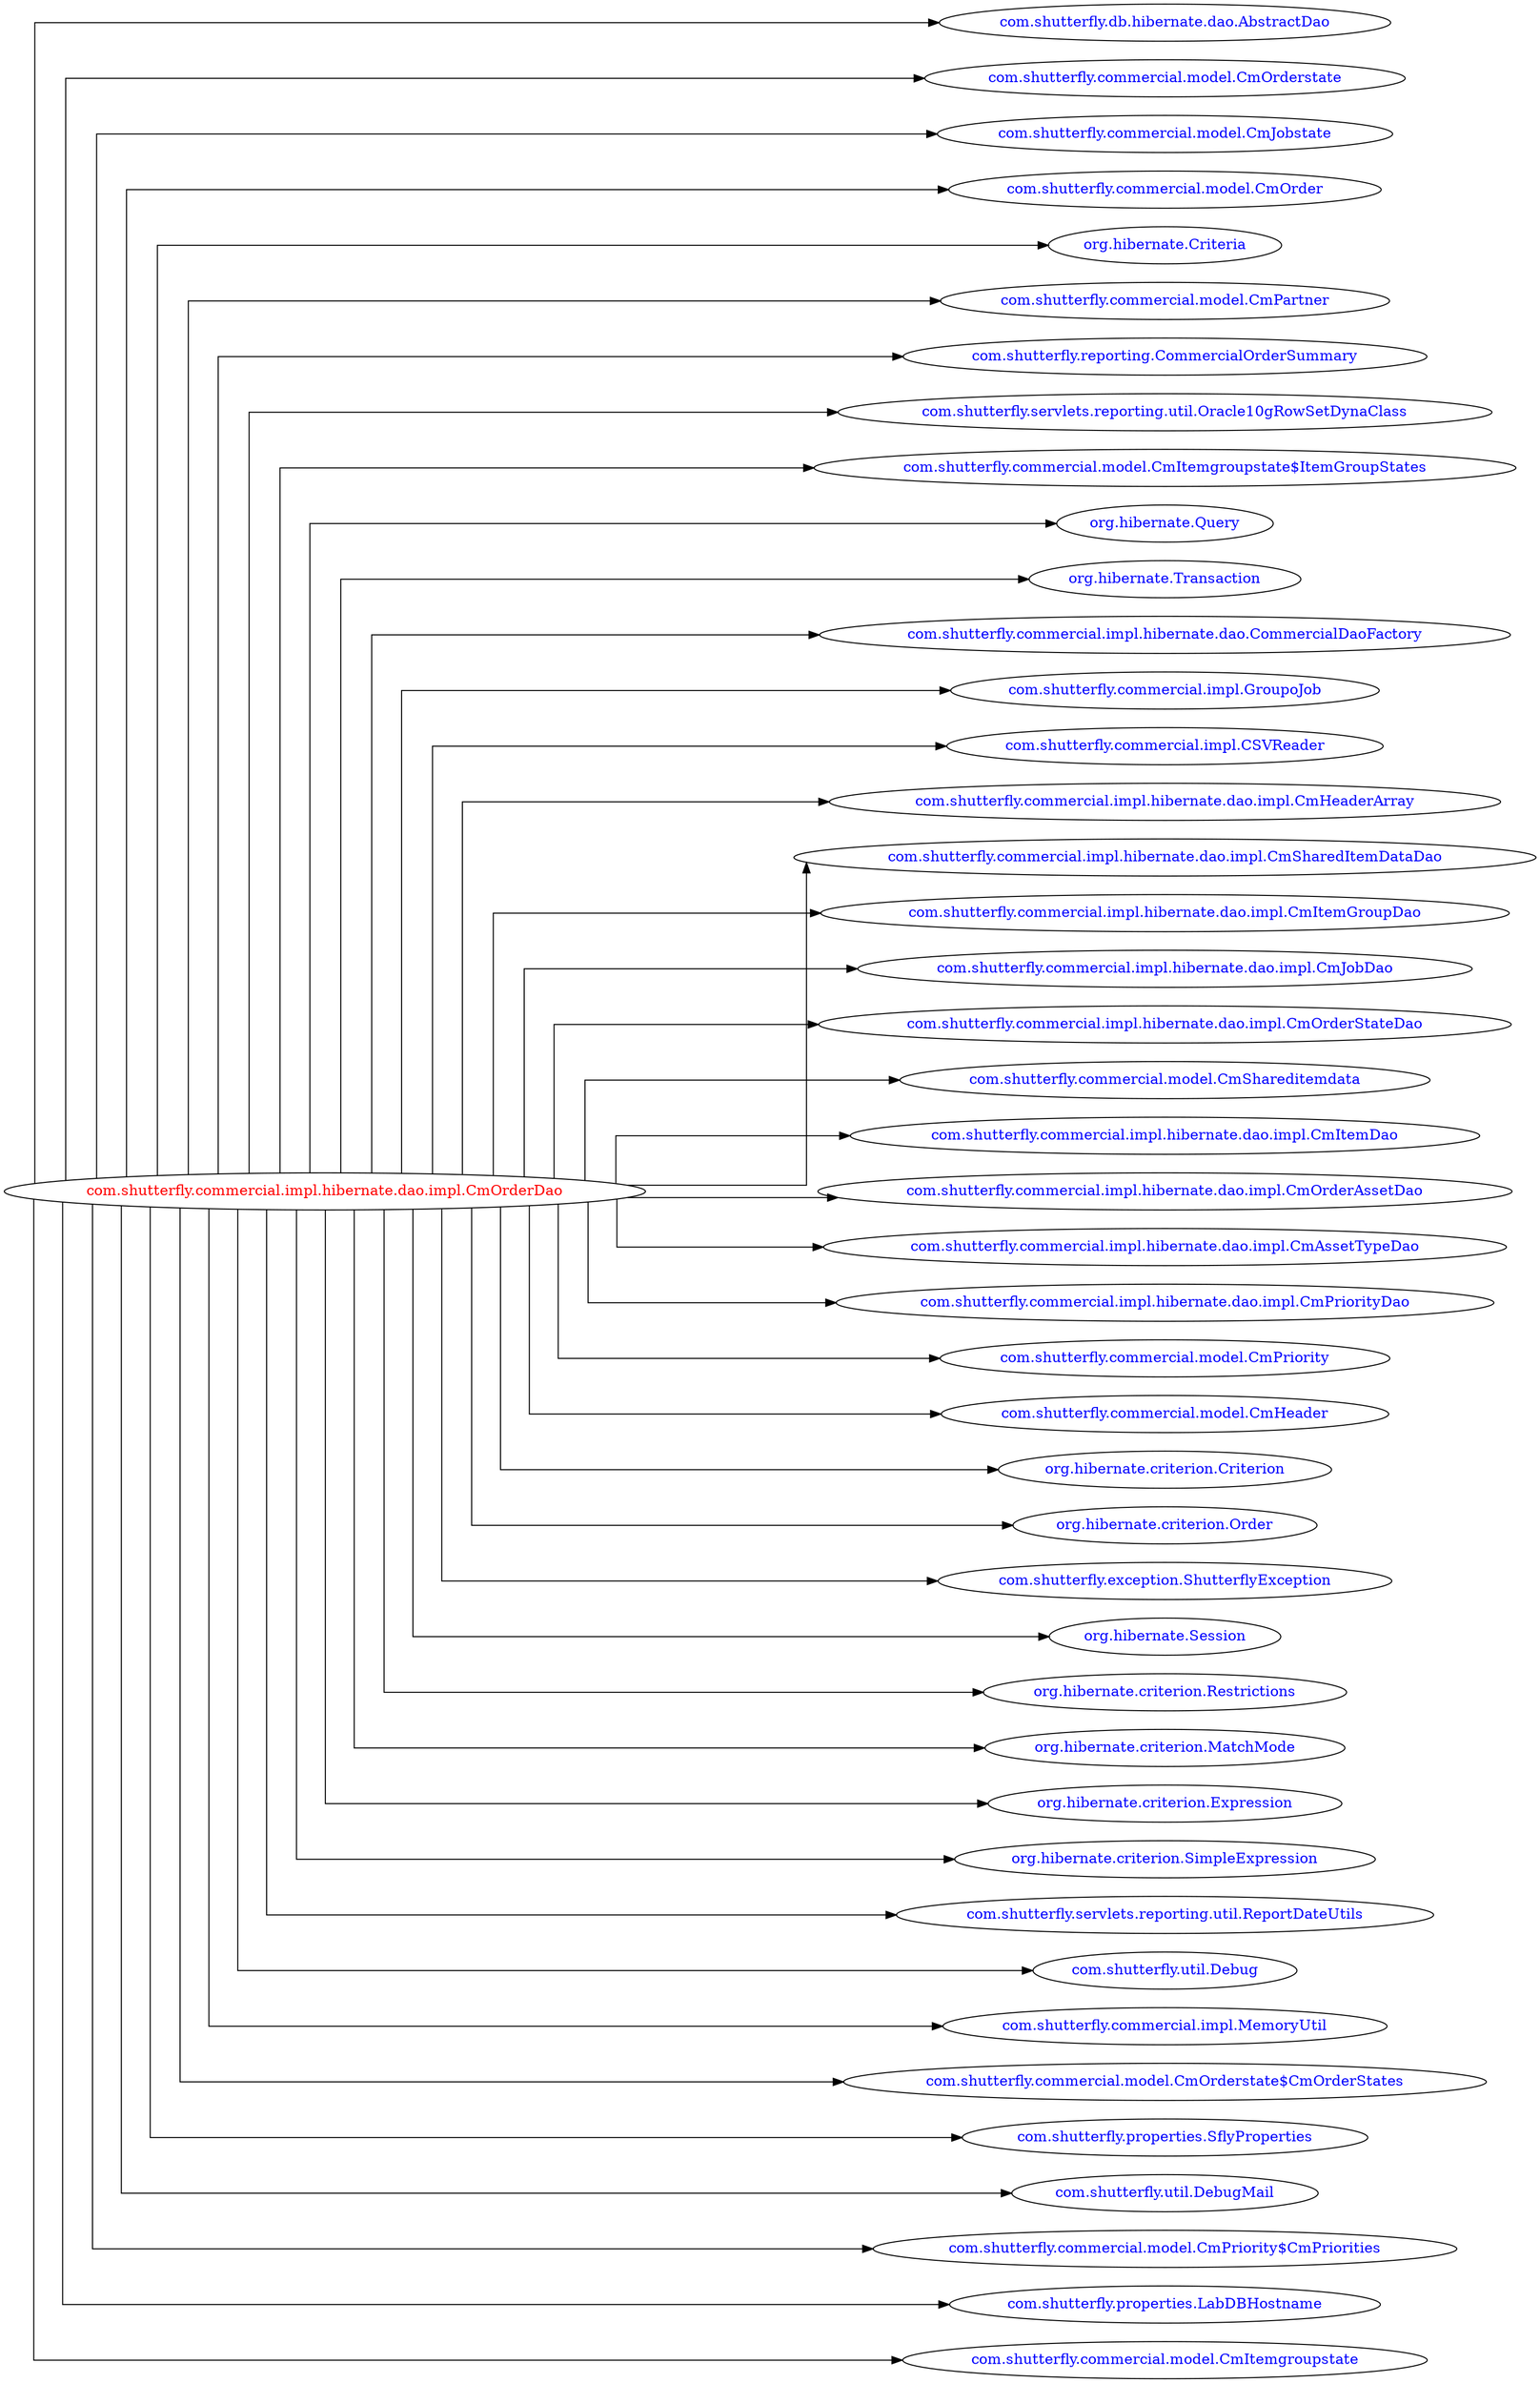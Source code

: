 digraph dependencyGraph {
 concentrate=true;
 ranksep="2.0";
 rankdir="LR"; 
 splines="ortho";
"com.shutterfly.commercial.impl.hibernate.dao.impl.CmOrderDao" [fontcolor="red"];
"com.shutterfly.db.hibernate.dao.AbstractDao" [ fontcolor="blue" ];
"com.shutterfly.commercial.impl.hibernate.dao.impl.CmOrderDao"->"com.shutterfly.db.hibernate.dao.AbstractDao";
"com.shutterfly.commercial.model.CmOrderstate" [ fontcolor="blue" ];
"com.shutterfly.commercial.impl.hibernate.dao.impl.CmOrderDao"->"com.shutterfly.commercial.model.CmOrderstate";
"com.shutterfly.commercial.model.CmJobstate" [ fontcolor="blue" ];
"com.shutterfly.commercial.impl.hibernate.dao.impl.CmOrderDao"->"com.shutterfly.commercial.model.CmJobstate";
"com.shutterfly.commercial.model.CmOrder" [ fontcolor="blue" ];
"com.shutterfly.commercial.impl.hibernate.dao.impl.CmOrderDao"->"com.shutterfly.commercial.model.CmOrder";
"org.hibernate.Criteria" [ fontcolor="blue" ];
"com.shutterfly.commercial.impl.hibernate.dao.impl.CmOrderDao"->"org.hibernate.Criteria";
"com.shutterfly.commercial.model.CmPartner" [ fontcolor="blue" ];
"com.shutterfly.commercial.impl.hibernate.dao.impl.CmOrderDao"->"com.shutterfly.commercial.model.CmPartner";
"com.shutterfly.reporting.CommercialOrderSummary" [ fontcolor="blue" ];
"com.shutterfly.commercial.impl.hibernate.dao.impl.CmOrderDao"->"com.shutterfly.reporting.CommercialOrderSummary";
"com.shutterfly.servlets.reporting.util.Oracle10gRowSetDynaClass" [ fontcolor="blue" ];
"com.shutterfly.commercial.impl.hibernate.dao.impl.CmOrderDao"->"com.shutterfly.servlets.reporting.util.Oracle10gRowSetDynaClass";
"com.shutterfly.commercial.model.CmItemgroupstate$ItemGroupStates" [ fontcolor="blue" ];
"com.shutterfly.commercial.impl.hibernate.dao.impl.CmOrderDao"->"com.shutterfly.commercial.model.CmItemgroupstate$ItemGroupStates";
"org.hibernate.Query" [ fontcolor="blue" ];
"com.shutterfly.commercial.impl.hibernate.dao.impl.CmOrderDao"->"org.hibernate.Query";
"org.hibernate.Transaction" [ fontcolor="blue" ];
"com.shutterfly.commercial.impl.hibernate.dao.impl.CmOrderDao"->"org.hibernate.Transaction";
"com.shutterfly.commercial.impl.hibernate.dao.CommercialDaoFactory" [ fontcolor="blue" ];
"com.shutterfly.commercial.impl.hibernate.dao.impl.CmOrderDao"->"com.shutterfly.commercial.impl.hibernate.dao.CommercialDaoFactory";
"com.shutterfly.commercial.impl.GroupoJob" [ fontcolor="blue" ];
"com.shutterfly.commercial.impl.hibernate.dao.impl.CmOrderDao"->"com.shutterfly.commercial.impl.GroupoJob";
"com.shutterfly.commercial.impl.CSVReader" [ fontcolor="blue" ];
"com.shutterfly.commercial.impl.hibernate.dao.impl.CmOrderDao"->"com.shutterfly.commercial.impl.CSVReader";
"com.shutterfly.commercial.impl.hibernate.dao.impl.CmHeaderArray" [ fontcolor="blue" ];
"com.shutterfly.commercial.impl.hibernate.dao.impl.CmOrderDao"->"com.shutterfly.commercial.impl.hibernate.dao.impl.CmHeaderArray";
"com.shutterfly.commercial.impl.hibernate.dao.impl.CmSharedItemDataDao" [ fontcolor="blue" ];
"com.shutterfly.commercial.impl.hibernate.dao.impl.CmOrderDao"->"com.shutterfly.commercial.impl.hibernate.dao.impl.CmSharedItemDataDao";
"com.shutterfly.commercial.impl.hibernate.dao.impl.CmItemGroupDao" [ fontcolor="blue" ];
"com.shutterfly.commercial.impl.hibernate.dao.impl.CmOrderDao"->"com.shutterfly.commercial.impl.hibernate.dao.impl.CmItemGroupDao";
"com.shutterfly.commercial.impl.hibernate.dao.impl.CmJobDao" [ fontcolor="blue" ];
"com.shutterfly.commercial.impl.hibernate.dao.impl.CmOrderDao"->"com.shutterfly.commercial.impl.hibernate.dao.impl.CmJobDao";
"com.shutterfly.commercial.impl.hibernate.dao.impl.CmOrderStateDao" [ fontcolor="blue" ];
"com.shutterfly.commercial.impl.hibernate.dao.impl.CmOrderDao"->"com.shutterfly.commercial.impl.hibernate.dao.impl.CmOrderStateDao";
"com.shutterfly.commercial.model.CmShareditemdata" [ fontcolor="blue" ];
"com.shutterfly.commercial.impl.hibernate.dao.impl.CmOrderDao"->"com.shutterfly.commercial.model.CmShareditemdata";
"com.shutterfly.commercial.impl.hibernate.dao.impl.CmItemDao" [ fontcolor="blue" ];
"com.shutterfly.commercial.impl.hibernate.dao.impl.CmOrderDao"->"com.shutterfly.commercial.impl.hibernate.dao.impl.CmItemDao";
"com.shutterfly.commercial.impl.hibernate.dao.impl.CmOrderAssetDao" [ fontcolor="blue" ];
"com.shutterfly.commercial.impl.hibernate.dao.impl.CmOrderDao"->"com.shutterfly.commercial.impl.hibernate.dao.impl.CmOrderAssetDao";
"com.shutterfly.commercial.impl.hibernate.dao.impl.CmAssetTypeDao" [ fontcolor="blue" ];
"com.shutterfly.commercial.impl.hibernate.dao.impl.CmOrderDao"->"com.shutterfly.commercial.impl.hibernate.dao.impl.CmAssetTypeDao";
"com.shutterfly.commercial.impl.hibernate.dao.impl.CmPriorityDao" [ fontcolor="blue" ];
"com.shutterfly.commercial.impl.hibernate.dao.impl.CmOrderDao"->"com.shutterfly.commercial.impl.hibernate.dao.impl.CmPriorityDao";
"com.shutterfly.commercial.model.CmPriority" [ fontcolor="blue" ];
"com.shutterfly.commercial.impl.hibernate.dao.impl.CmOrderDao"->"com.shutterfly.commercial.model.CmPriority";
"com.shutterfly.commercial.model.CmHeader" [ fontcolor="blue" ];
"com.shutterfly.commercial.impl.hibernate.dao.impl.CmOrderDao"->"com.shutterfly.commercial.model.CmHeader";
"org.hibernate.criterion.Criterion" [ fontcolor="blue" ];
"com.shutterfly.commercial.impl.hibernate.dao.impl.CmOrderDao"->"org.hibernate.criterion.Criterion";
"org.hibernate.criterion.Order" [ fontcolor="blue" ];
"com.shutterfly.commercial.impl.hibernate.dao.impl.CmOrderDao"->"org.hibernate.criterion.Order";
"com.shutterfly.exception.ShutterflyException" [ fontcolor="blue" ];
"com.shutterfly.commercial.impl.hibernate.dao.impl.CmOrderDao"->"com.shutterfly.exception.ShutterflyException";
"org.hibernate.Session" [ fontcolor="blue" ];
"com.shutterfly.commercial.impl.hibernate.dao.impl.CmOrderDao"->"org.hibernate.Session";
"org.hibernate.criterion.Restrictions" [ fontcolor="blue" ];
"com.shutterfly.commercial.impl.hibernate.dao.impl.CmOrderDao"->"org.hibernate.criterion.Restrictions";
"org.hibernate.criterion.MatchMode" [ fontcolor="blue" ];
"com.shutterfly.commercial.impl.hibernate.dao.impl.CmOrderDao"->"org.hibernate.criterion.MatchMode";
"org.hibernate.criterion.Expression" [ fontcolor="blue" ];
"com.shutterfly.commercial.impl.hibernate.dao.impl.CmOrderDao"->"org.hibernate.criterion.Expression";
"org.hibernate.criterion.SimpleExpression" [ fontcolor="blue" ];
"com.shutterfly.commercial.impl.hibernate.dao.impl.CmOrderDao"->"org.hibernate.criterion.SimpleExpression";
"com.shutterfly.servlets.reporting.util.ReportDateUtils" [ fontcolor="blue" ];
"com.shutterfly.commercial.impl.hibernate.dao.impl.CmOrderDao"->"com.shutterfly.servlets.reporting.util.ReportDateUtils";
"com.shutterfly.util.Debug" [ fontcolor="blue" ];
"com.shutterfly.commercial.impl.hibernate.dao.impl.CmOrderDao"->"com.shutterfly.util.Debug";
"com.shutterfly.commercial.impl.MemoryUtil" [ fontcolor="blue" ];
"com.shutterfly.commercial.impl.hibernate.dao.impl.CmOrderDao"->"com.shutterfly.commercial.impl.MemoryUtil";
"com.shutterfly.commercial.model.CmOrderstate$CmOrderStates" [ fontcolor="blue" ];
"com.shutterfly.commercial.impl.hibernate.dao.impl.CmOrderDao"->"com.shutterfly.commercial.model.CmOrderstate$CmOrderStates";
"com.shutterfly.properties.SflyProperties" [ fontcolor="blue" ];
"com.shutterfly.commercial.impl.hibernate.dao.impl.CmOrderDao"->"com.shutterfly.properties.SflyProperties";
"com.shutterfly.util.DebugMail" [ fontcolor="blue" ];
"com.shutterfly.commercial.impl.hibernate.dao.impl.CmOrderDao"->"com.shutterfly.util.DebugMail";
"com.shutterfly.commercial.model.CmPriority$CmPriorities" [ fontcolor="blue" ];
"com.shutterfly.commercial.impl.hibernate.dao.impl.CmOrderDao"->"com.shutterfly.commercial.model.CmPriority$CmPriorities";
"com.shutterfly.properties.LabDBHostname" [ fontcolor="blue" ];
"com.shutterfly.commercial.impl.hibernate.dao.impl.CmOrderDao"->"com.shutterfly.properties.LabDBHostname";
"com.shutterfly.commercial.model.CmItemgroupstate" [ fontcolor="blue" ];
"com.shutterfly.commercial.impl.hibernate.dao.impl.CmOrderDao"->"com.shutterfly.commercial.model.CmItemgroupstate";
}